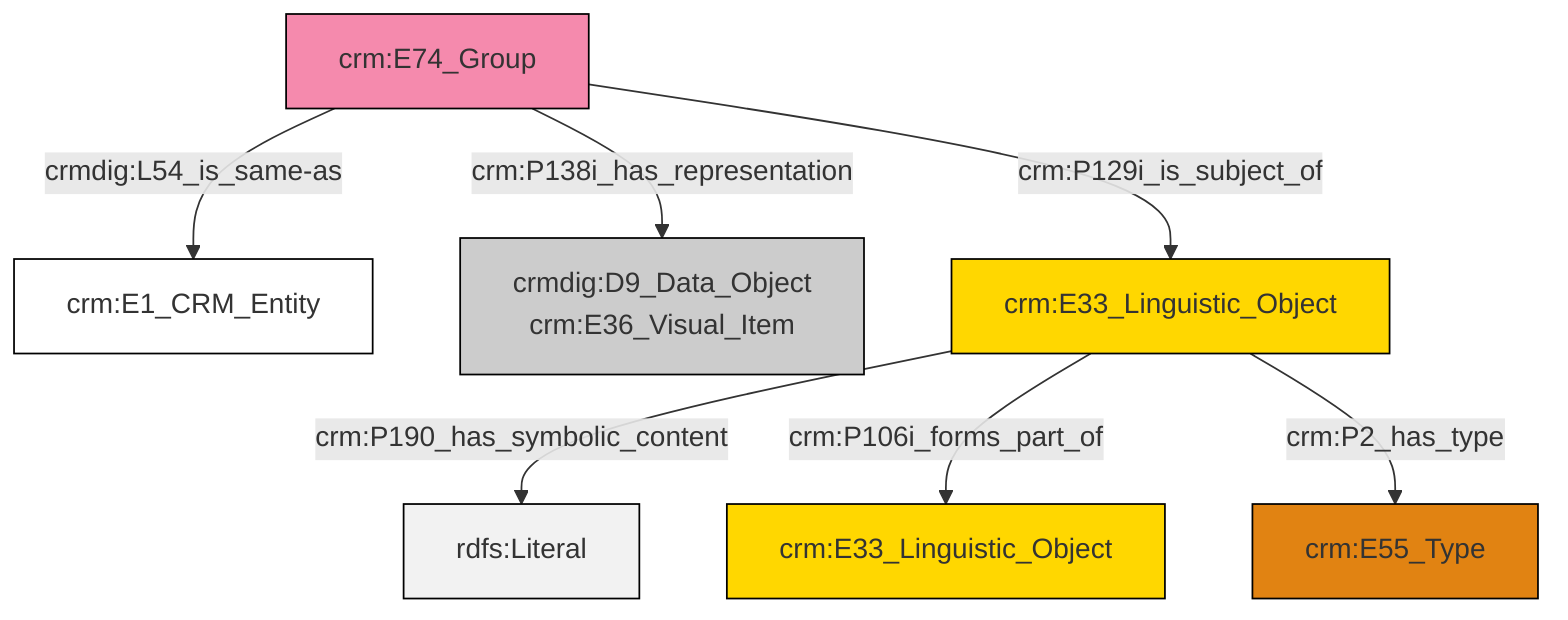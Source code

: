 graph TD
classDef Literal fill:#f2f2f2,stroke:#000000;
classDef CRM_Entity fill:#FFFFFF,stroke:#000000;
classDef Temporal_Entity fill:#00C9E6, stroke:#000000;
classDef Type fill:#E18312, stroke:#000000;
classDef Time-Span fill:#2C9C91, stroke:#000000;
classDef Appellation fill:#FFEB7F, stroke:#000000;
classDef Place fill:#008836, stroke:#000000;
classDef Persistent_Item fill:#B266B2, stroke:#000000;
classDef Conceptual_Object fill:#FFD700, stroke:#000000;
classDef Physical_Thing fill:#D2B48C, stroke:#000000;
classDef Actor fill:#f58aad, stroke:#000000;
classDef PC_Classes fill:#4ce600, stroke:#000000;
classDef Multi fill:#cccccc,stroke:#000000;

4["crm:E33_Linguistic_Object"]:::Conceptual_Object -->|crm:P190_has_symbolic_content| 5[rdfs:Literal]:::Literal
6["crm:E74_Group"]:::Actor -->|crm:P138i_has_representation| 2["crmdig:D9_Data_Object<br>crm:E36_Visual_Item"]:::Multi
6["crm:E74_Group"]:::Actor -->|crm:P129i_is_subject_of| 4["crm:E33_Linguistic_Object"]:::Conceptual_Object
4["crm:E33_Linguistic_Object"]:::Conceptual_Object -->|crm:P106i_forms_part_of| 8["crm:E33_Linguistic_Object"]:::Conceptual_Object
6["crm:E74_Group"]:::Actor -->|crmdig:L54_is_same-as| 0["crm:E1_CRM_Entity"]:::CRM_Entity
4["crm:E33_Linguistic_Object"]:::Conceptual_Object -->|crm:P2_has_type| 12["crm:E55_Type"]:::Type